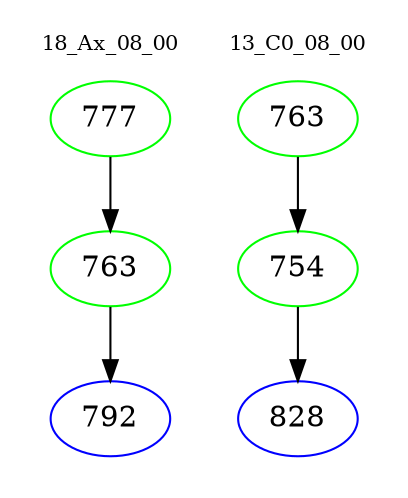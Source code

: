 digraph{
subgraph cluster_0 {
color = white
label = "18_Ax_08_00";
fontsize=10;
T0_777 [label="777", color="green"]
T0_777 -> T0_763 [color="black"]
T0_763 [label="763", color="green"]
T0_763 -> T0_792 [color="black"]
T0_792 [label="792", color="blue"]
}
subgraph cluster_1 {
color = white
label = "13_C0_08_00";
fontsize=10;
T1_763 [label="763", color="green"]
T1_763 -> T1_754 [color="black"]
T1_754 [label="754", color="green"]
T1_754 -> T1_828 [color="black"]
T1_828 [label="828", color="blue"]
}
}
